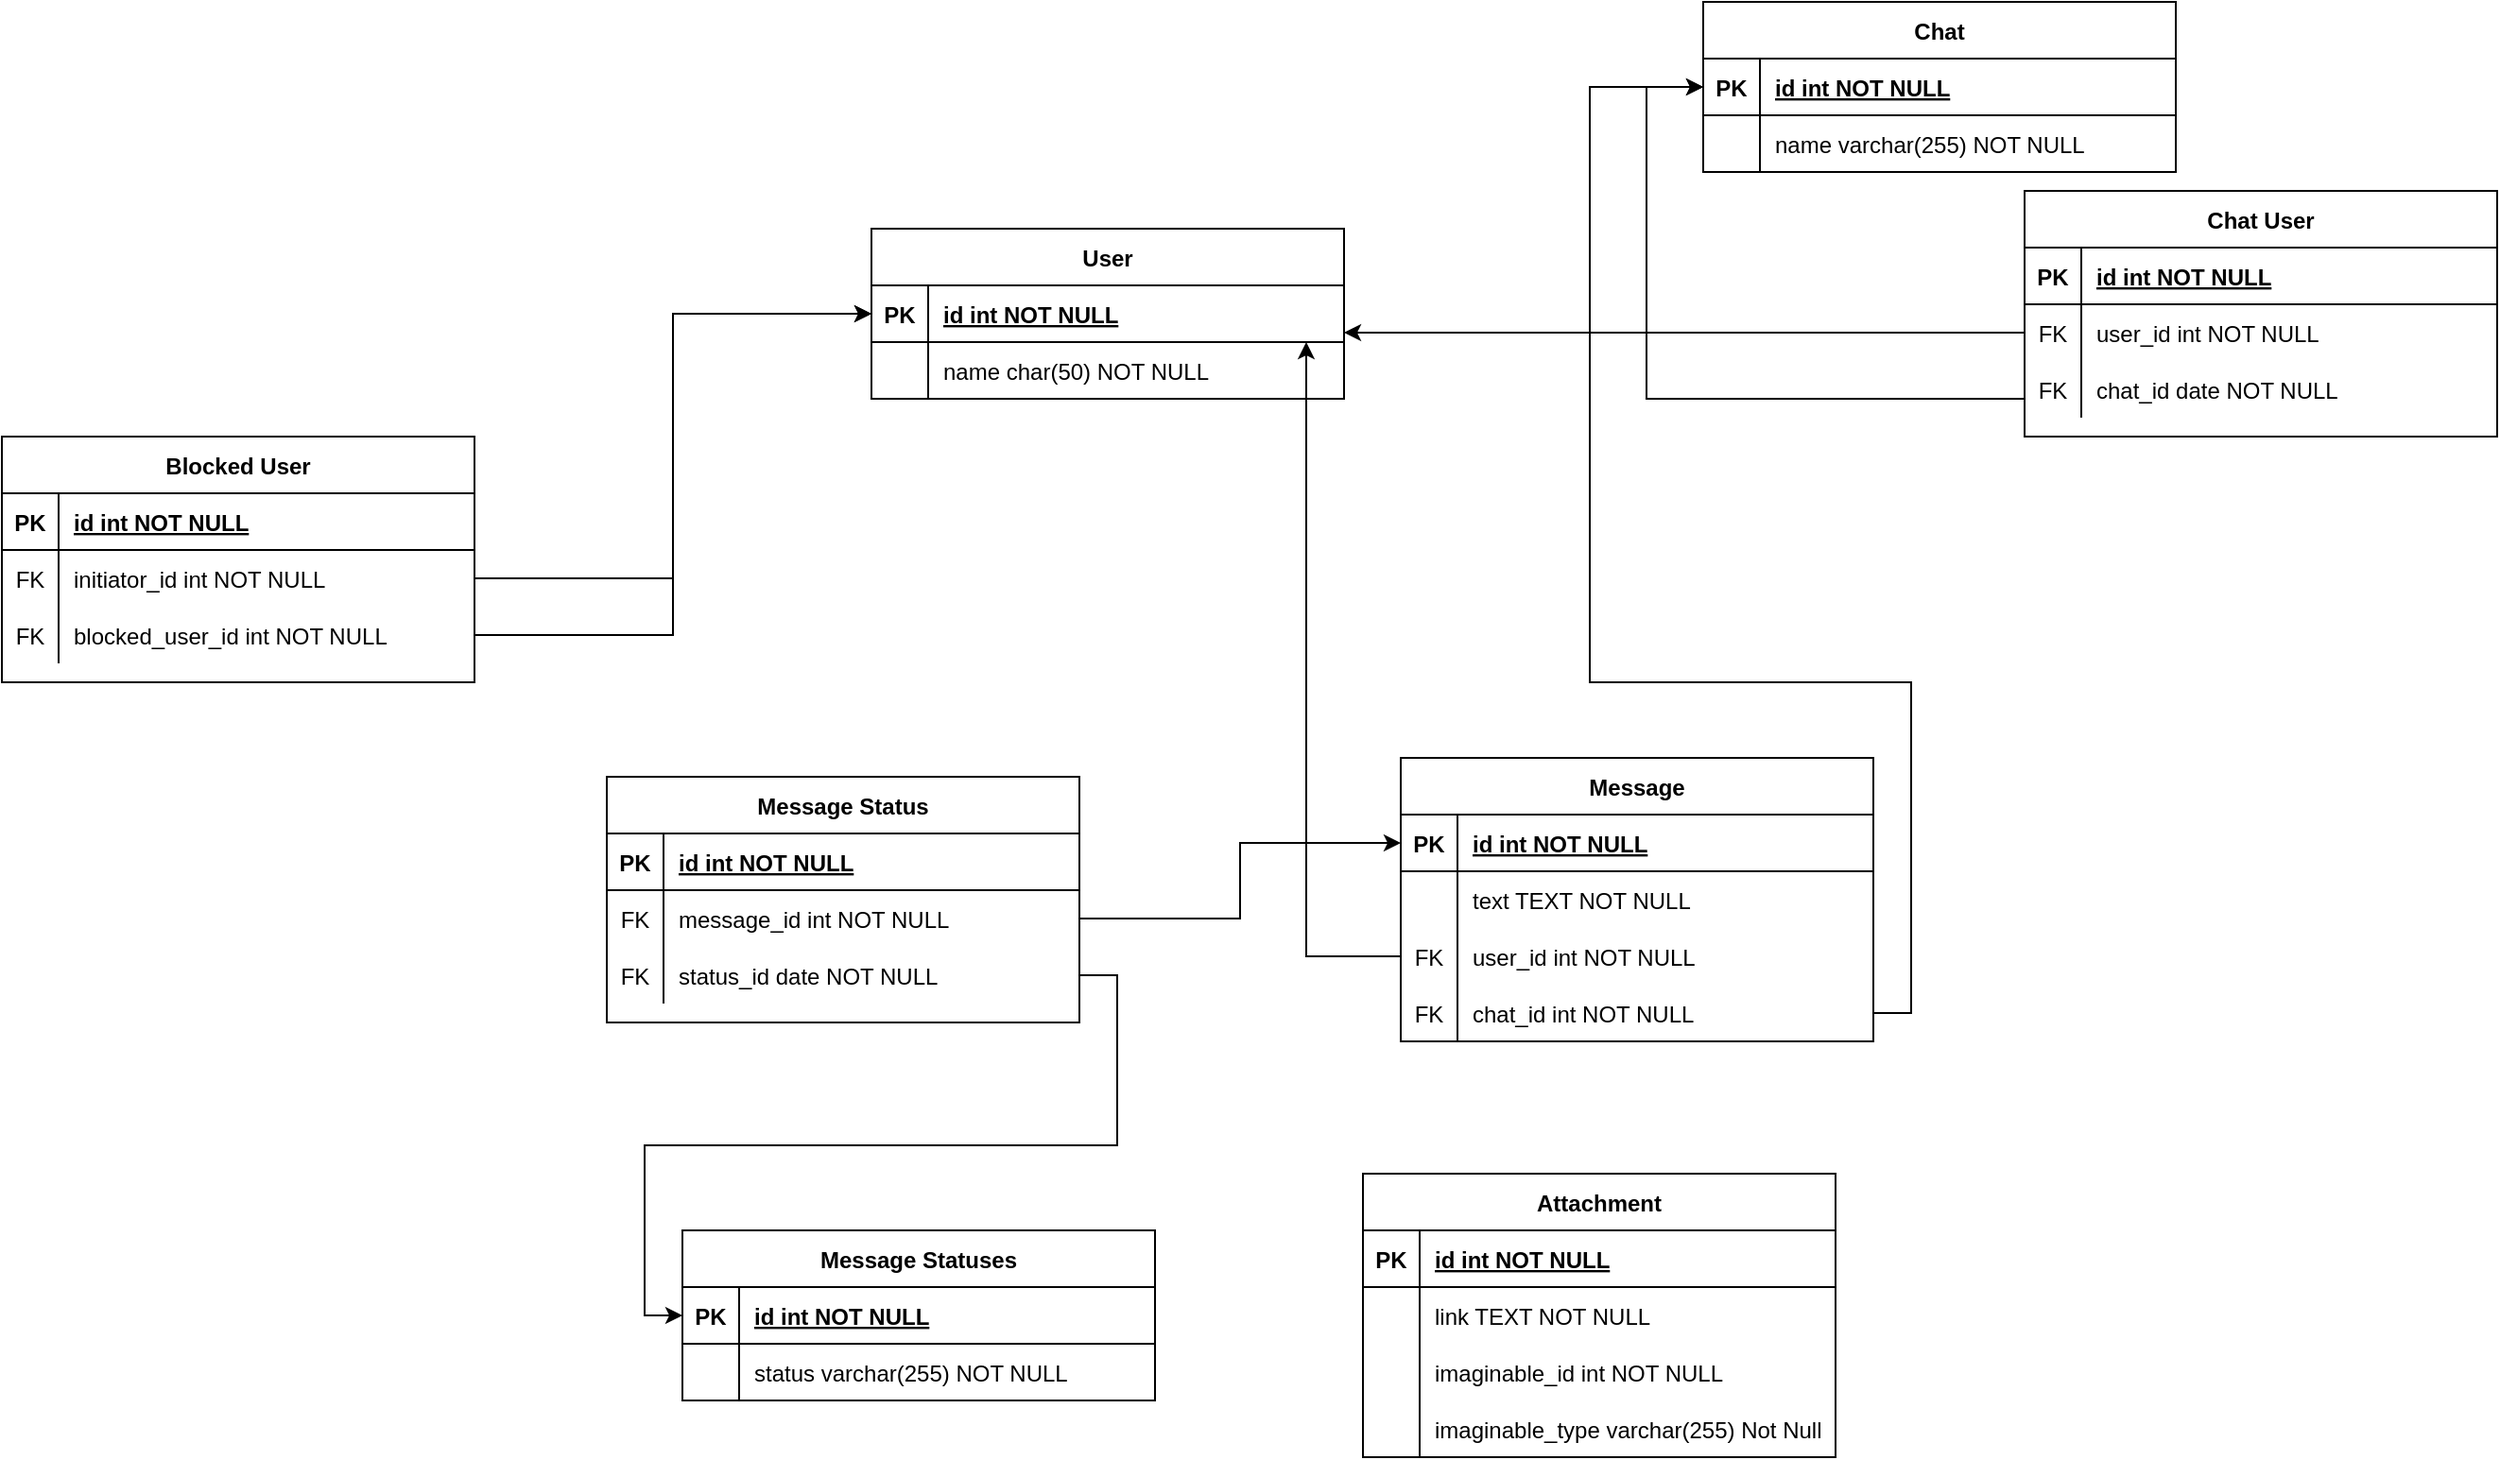 <mxfile version="20.5.1" type="device"><diagram id="R2lEEEUBdFMjLlhIrx00" name="Page-1"><mxGraphModel dx="1600" dy="2267" grid="1" gridSize="10" guides="1" tooltips="1" connect="1" arrows="1" fold="1" page="1" pageScale="1" pageWidth="850" pageHeight="1100" math="0" shadow="0" extFonts="Permanent Marker^https://fonts.googleapis.com/css?family=Permanent+Marker"><root><mxCell id="0"/><mxCell id="1" parent="0"/><mxCell id="C-vyLk0tnHw3VtMMgP7b-2" value="Chat" style="shape=table;startSize=30;container=1;collapsible=1;childLayout=tableLayout;fixedRows=1;rowLines=0;fontStyle=1;align=center;resizeLast=1;" parent="1" vertex="1"><mxGeometry x="670" y="-120" width="250" height="90" as="geometry"/></mxCell><mxCell id="C-vyLk0tnHw3VtMMgP7b-3" value="" style="shape=partialRectangle;collapsible=0;dropTarget=0;pointerEvents=0;fillColor=none;points=[[0,0.5],[1,0.5]];portConstraint=eastwest;top=0;left=0;right=0;bottom=1;" parent="C-vyLk0tnHw3VtMMgP7b-2" vertex="1"><mxGeometry y="30" width="250" height="30" as="geometry"/></mxCell><mxCell id="C-vyLk0tnHw3VtMMgP7b-4" value="PK" style="shape=partialRectangle;overflow=hidden;connectable=0;fillColor=none;top=0;left=0;bottom=0;right=0;fontStyle=1;" parent="C-vyLk0tnHw3VtMMgP7b-3" vertex="1"><mxGeometry width="30" height="30" as="geometry"><mxRectangle width="30" height="30" as="alternateBounds"/></mxGeometry></mxCell><mxCell id="C-vyLk0tnHw3VtMMgP7b-5" value="id int NOT NULL " style="shape=partialRectangle;overflow=hidden;connectable=0;fillColor=none;top=0;left=0;bottom=0;right=0;align=left;spacingLeft=6;fontStyle=5;" parent="C-vyLk0tnHw3VtMMgP7b-3" vertex="1"><mxGeometry x="30" width="220" height="30" as="geometry"><mxRectangle width="220" height="30" as="alternateBounds"/></mxGeometry></mxCell><mxCell id="C-vyLk0tnHw3VtMMgP7b-9" value="" style="shape=partialRectangle;collapsible=0;dropTarget=0;pointerEvents=0;fillColor=none;points=[[0,0.5],[1,0.5]];portConstraint=eastwest;top=0;left=0;right=0;bottom=0;" parent="C-vyLk0tnHw3VtMMgP7b-2" vertex="1"><mxGeometry y="60" width="250" height="30" as="geometry"/></mxCell><mxCell id="C-vyLk0tnHw3VtMMgP7b-10" value="" style="shape=partialRectangle;overflow=hidden;connectable=0;fillColor=none;top=0;left=0;bottom=0;right=0;" parent="C-vyLk0tnHw3VtMMgP7b-9" vertex="1"><mxGeometry width="30" height="30" as="geometry"><mxRectangle width="30" height="30" as="alternateBounds"/></mxGeometry></mxCell><mxCell id="C-vyLk0tnHw3VtMMgP7b-11" value="name varchar(255) NOT NULL" style="shape=partialRectangle;overflow=hidden;connectable=0;fillColor=none;top=0;left=0;bottom=0;right=0;align=left;spacingLeft=6;" parent="C-vyLk0tnHw3VtMMgP7b-9" vertex="1"><mxGeometry x="30" width="220" height="30" as="geometry"><mxRectangle width="220" height="30" as="alternateBounds"/></mxGeometry></mxCell><mxCell id="C-vyLk0tnHw3VtMMgP7b-23" value="User" style="shape=table;startSize=30;container=1;collapsible=1;childLayout=tableLayout;fixedRows=1;rowLines=0;fontStyle=1;align=center;resizeLast=1;" parent="1" vertex="1"><mxGeometry x="230" width="250" height="90" as="geometry"/></mxCell><mxCell id="C-vyLk0tnHw3VtMMgP7b-24" value="" style="shape=partialRectangle;collapsible=0;dropTarget=0;pointerEvents=0;fillColor=none;points=[[0,0.5],[1,0.5]];portConstraint=eastwest;top=0;left=0;right=0;bottom=1;" parent="C-vyLk0tnHw3VtMMgP7b-23" vertex="1"><mxGeometry y="30" width="250" height="30" as="geometry"/></mxCell><mxCell id="C-vyLk0tnHw3VtMMgP7b-25" value="PK" style="shape=partialRectangle;overflow=hidden;connectable=0;fillColor=none;top=0;left=0;bottom=0;right=0;fontStyle=1;" parent="C-vyLk0tnHw3VtMMgP7b-24" vertex="1"><mxGeometry width="30" height="30" as="geometry"><mxRectangle width="30" height="30" as="alternateBounds"/></mxGeometry></mxCell><mxCell id="C-vyLk0tnHw3VtMMgP7b-26" value="id int NOT NULL " style="shape=partialRectangle;overflow=hidden;connectable=0;fillColor=none;top=0;left=0;bottom=0;right=0;align=left;spacingLeft=6;fontStyle=5;" parent="C-vyLk0tnHw3VtMMgP7b-24" vertex="1"><mxGeometry x="30" width="220" height="30" as="geometry"><mxRectangle width="220" height="30" as="alternateBounds"/></mxGeometry></mxCell><mxCell id="C-vyLk0tnHw3VtMMgP7b-27" value="" style="shape=partialRectangle;collapsible=0;dropTarget=0;pointerEvents=0;fillColor=none;points=[[0,0.5],[1,0.5]];portConstraint=eastwest;top=0;left=0;right=0;bottom=0;" parent="C-vyLk0tnHw3VtMMgP7b-23" vertex="1"><mxGeometry y="60" width="250" height="30" as="geometry"/></mxCell><mxCell id="C-vyLk0tnHw3VtMMgP7b-28" value="" style="shape=partialRectangle;overflow=hidden;connectable=0;fillColor=none;top=0;left=0;bottom=0;right=0;" parent="C-vyLk0tnHw3VtMMgP7b-27" vertex="1"><mxGeometry width="30" height="30" as="geometry"><mxRectangle width="30" height="30" as="alternateBounds"/></mxGeometry></mxCell><mxCell id="C-vyLk0tnHw3VtMMgP7b-29" value="name char(50) NOT NULL" style="shape=partialRectangle;overflow=hidden;connectable=0;fillColor=none;top=0;left=0;bottom=0;right=0;align=left;spacingLeft=6;" parent="C-vyLk0tnHw3VtMMgP7b-27" vertex="1"><mxGeometry x="30" width="220" height="30" as="geometry"><mxRectangle width="220" height="30" as="alternateBounds"/></mxGeometry></mxCell><mxCell id="i7AeWYRQq9dMf9Y9R-PE-1" value="Chat User" style="shape=table;startSize=30;container=1;collapsible=1;childLayout=tableLayout;fixedRows=1;rowLines=0;fontStyle=1;align=center;resizeLast=1;" parent="1" vertex="1"><mxGeometry x="840" y="-20" width="250" height="130" as="geometry"/></mxCell><mxCell id="i7AeWYRQq9dMf9Y9R-PE-2" value="" style="shape=partialRectangle;collapsible=0;dropTarget=0;pointerEvents=0;fillColor=none;points=[[0,0.5],[1,0.5]];portConstraint=eastwest;top=0;left=0;right=0;bottom=1;" parent="i7AeWYRQq9dMf9Y9R-PE-1" vertex="1"><mxGeometry y="30" width="250" height="30" as="geometry"/></mxCell><mxCell id="i7AeWYRQq9dMf9Y9R-PE-3" value="PK" style="shape=partialRectangle;overflow=hidden;connectable=0;fillColor=none;top=0;left=0;bottom=0;right=0;fontStyle=1;" parent="i7AeWYRQq9dMf9Y9R-PE-2" vertex="1"><mxGeometry width="30" height="30" as="geometry"><mxRectangle width="30" height="30" as="alternateBounds"/></mxGeometry></mxCell><mxCell id="i7AeWYRQq9dMf9Y9R-PE-4" value="id int NOT NULL " style="shape=partialRectangle;overflow=hidden;connectable=0;fillColor=none;top=0;left=0;bottom=0;right=0;align=left;spacingLeft=6;fontStyle=5;" parent="i7AeWYRQq9dMf9Y9R-PE-2" vertex="1"><mxGeometry x="30" width="220" height="30" as="geometry"><mxRectangle width="220" height="30" as="alternateBounds"/></mxGeometry></mxCell><mxCell id="i7AeWYRQq9dMf9Y9R-PE-5" value="" style="shape=partialRectangle;collapsible=0;dropTarget=0;pointerEvents=0;fillColor=none;points=[[0,0.5],[1,0.5]];portConstraint=eastwest;top=0;left=0;right=0;bottom=0;" parent="i7AeWYRQq9dMf9Y9R-PE-1" vertex="1"><mxGeometry y="60" width="250" height="30" as="geometry"/></mxCell><mxCell id="i7AeWYRQq9dMf9Y9R-PE-6" value="FK" style="shape=partialRectangle;overflow=hidden;connectable=0;fillColor=none;top=0;left=0;bottom=0;right=0;" parent="i7AeWYRQq9dMf9Y9R-PE-5" vertex="1"><mxGeometry width="30" height="30" as="geometry"><mxRectangle width="30" height="30" as="alternateBounds"/></mxGeometry></mxCell><mxCell id="i7AeWYRQq9dMf9Y9R-PE-7" value="user_id int NOT NULL" style="shape=partialRectangle;overflow=hidden;connectable=0;fillColor=none;top=0;left=0;bottom=0;right=0;align=left;spacingLeft=6;" parent="i7AeWYRQq9dMf9Y9R-PE-5" vertex="1"><mxGeometry x="30" width="220" height="30" as="geometry"><mxRectangle width="220" height="30" as="alternateBounds"/></mxGeometry></mxCell><mxCell id="i7AeWYRQq9dMf9Y9R-PE-8" value="" style="shape=partialRectangle;collapsible=0;dropTarget=0;pointerEvents=0;fillColor=none;points=[[0,0.5],[1,0.5]];portConstraint=eastwest;top=0;left=0;right=0;bottom=0;" parent="i7AeWYRQq9dMf9Y9R-PE-1" vertex="1"><mxGeometry y="90" width="250" height="30" as="geometry"/></mxCell><mxCell id="i7AeWYRQq9dMf9Y9R-PE-9" value="FK" style="shape=partialRectangle;overflow=hidden;connectable=0;fillColor=none;top=0;left=0;bottom=0;right=0;" parent="i7AeWYRQq9dMf9Y9R-PE-8" vertex="1"><mxGeometry width="30" height="30" as="geometry"><mxRectangle width="30" height="30" as="alternateBounds"/></mxGeometry></mxCell><mxCell id="i7AeWYRQq9dMf9Y9R-PE-10" value="chat_id date NOT NULL" style="shape=partialRectangle;overflow=hidden;connectable=0;fillColor=none;top=0;left=0;bottom=0;right=0;align=left;spacingLeft=6;" parent="i7AeWYRQq9dMf9Y9R-PE-8" vertex="1"><mxGeometry x="30" width="220" height="30" as="geometry"><mxRectangle width="220" height="30" as="alternateBounds"/></mxGeometry></mxCell><mxCell id="i7AeWYRQq9dMf9Y9R-PE-11" style="edgeStyle=orthogonalEdgeStyle;rounded=0;orthogonalLoop=1;jettySize=auto;html=1;" parent="1" source="i7AeWYRQq9dMf9Y9R-PE-5" edge="1" target="C-vyLk0tnHw3VtMMgP7b-24"><mxGeometry relative="1" as="geometry"><mxPoint x="370" y="160" as="targetPoint"/><Array as="points"><mxPoint x="895" y="45"/></Array></mxGeometry></mxCell><mxCell id="i7AeWYRQq9dMf9Y9R-PE-14" style="edgeStyle=orthogonalEdgeStyle;rounded=0;orthogonalLoop=1;jettySize=auto;html=1;" parent="1" source="i7AeWYRQq9dMf9Y9R-PE-8" target="C-vyLk0tnHw3VtMMgP7b-3" edge="1"><mxGeometry relative="1" as="geometry"><Array as="points"><mxPoint x="810" y="90"/><mxPoint x="640" y="90"/><mxPoint x="640" y="-75"/></Array></mxGeometry></mxCell><mxCell id="i7AeWYRQq9dMf9Y9R-PE-15" value="Message" style="shape=table;startSize=30;container=1;collapsible=1;childLayout=tableLayout;fixedRows=1;rowLines=0;fontStyle=1;align=center;resizeLast=1;" parent="1" vertex="1"><mxGeometry x="510" y="280" width="250" height="150" as="geometry"/></mxCell><mxCell id="i7AeWYRQq9dMf9Y9R-PE-16" value="" style="shape=partialRectangle;collapsible=0;dropTarget=0;pointerEvents=0;fillColor=none;points=[[0,0.5],[1,0.5]];portConstraint=eastwest;top=0;left=0;right=0;bottom=1;" parent="i7AeWYRQq9dMf9Y9R-PE-15" vertex="1"><mxGeometry y="30" width="250" height="30" as="geometry"/></mxCell><mxCell id="i7AeWYRQq9dMf9Y9R-PE-17" value="PK" style="shape=partialRectangle;overflow=hidden;connectable=0;fillColor=none;top=0;left=0;bottom=0;right=0;fontStyle=1;" parent="i7AeWYRQq9dMf9Y9R-PE-16" vertex="1"><mxGeometry width="30" height="30" as="geometry"><mxRectangle width="30" height="30" as="alternateBounds"/></mxGeometry></mxCell><mxCell id="i7AeWYRQq9dMf9Y9R-PE-18" value="id int NOT NULL " style="shape=partialRectangle;overflow=hidden;connectable=0;fillColor=none;top=0;left=0;bottom=0;right=0;align=left;spacingLeft=6;fontStyle=5;" parent="i7AeWYRQq9dMf9Y9R-PE-16" vertex="1"><mxGeometry x="30" width="220" height="30" as="geometry"><mxRectangle width="220" height="30" as="alternateBounds"/></mxGeometry></mxCell><mxCell id="i7AeWYRQq9dMf9Y9R-PE-19" value="" style="shape=partialRectangle;collapsible=0;dropTarget=0;pointerEvents=0;fillColor=none;points=[[0,0.5],[1,0.5]];portConstraint=eastwest;top=0;left=0;right=0;bottom=0;" parent="i7AeWYRQq9dMf9Y9R-PE-15" vertex="1"><mxGeometry y="60" width="250" height="30" as="geometry"/></mxCell><mxCell id="i7AeWYRQq9dMf9Y9R-PE-20" value="" style="shape=partialRectangle;overflow=hidden;connectable=0;fillColor=none;top=0;left=0;bottom=0;right=0;" parent="i7AeWYRQq9dMf9Y9R-PE-19" vertex="1"><mxGeometry width="30" height="30" as="geometry"><mxRectangle width="30" height="30" as="alternateBounds"/></mxGeometry></mxCell><mxCell id="i7AeWYRQq9dMf9Y9R-PE-21" value="text TEXT NOT NULL" style="shape=partialRectangle;overflow=hidden;connectable=0;fillColor=none;top=0;left=0;bottom=0;right=0;align=left;spacingLeft=6;" parent="i7AeWYRQq9dMf9Y9R-PE-19" vertex="1"><mxGeometry x="30" width="220" height="30" as="geometry"><mxRectangle width="220" height="30" as="alternateBounds"/></mxGeometry></mxCell><mxCell id="i7AeWYRQq9dMf9Y9R-PE-45" style="shape=partialRectangle;collapsible=0;dropTarget=0;pointerEvents=0;fillColor=none;points=[[0,0.5],[1,0.5]];portConstraint=eastwest;top=0;left=0;right=0;bottom=0;" parent="i7AeWYRQq9dMf9Y9R-PE-15" vertex="1"><mxGeometry y="90" width="250" height="30" as="geometry"/></mxCell><mxCell id="i7AeWYRQq9dMf9Y9R-PE-46" value="FK" style="shape=partialRectangle;overflow=hidden;connectable=0;fillColor=none;top=0;left=0;bottom=0;right=0;" parent="i7AeWYRQq9dMf9Y9R-PE-45" vertex="1"><mxGeometry width="30" height="30" as="geometry"><mxRectangle width="30" height="30" as="alternateBounds"/></mxGeometry></mxCell><mxCell id="i7AeWYRQq9dMf9Y9R-PE-47" value="user_id int NOT NULL" style="shape=partialRectangle;overflow=hidden;connectable=0;fillColor=none;top=0;left=0;bottom=0;right=0;align=left;spacingLeft=6;" parent="i7AeWYRQq9dMf9Y9R-PE-45" vertex="1"><mxGeometry x="30" width="220" height="30" as="geometry"><mxRectangle width="220" height="30" as="alternateBounds"/></mxGeometry></mxCell><mxCell id="i7AeWYRQq9dMf9Y9R-PE-48" style="shape=partialRectangle;collapsible=0;dropTarget=0;pointerEvents=0;fillColor=none;points=[[0,0.5],[1,0.5]];portConstraint=eastwest;top=0;left=0;right=0;bottom=0;" parent="i7AeWYRQq9dMf9Y9R-PE-15" vertex="1"><mxGeometry y="120" width="250" height="30" as="geometry"/></mxCell><mxCell id="i7AeWYRQq9dMf9Y9R-PE-49" value="FK" style="shape=partialRectangle;overflow=hidden;connectable=0;fillColor=none;top=0;left=0;bottom=0;right=0;" parent="i7AeWYRQq9dMf9Y9R-PE-48" vertex="1"><mxGeometry width="30" height="30" as="geometry"><mxRectangle width="30" height="30" as="alternateBounds"/></mxGeometry></mxCell><mxCell id="i7AeWYRQq9dMf9Y9R-PE-50" value="chat_id int NOT NULL" style="shape=partialRectangle;overflow=hidden;connectable=0;fillColor=none;top=0;left=0;bottom=0;right=0;align=left;spacingLeft=6;" parent="i7AeWYRQq9dMf9Y9R-PE-48" vertex="1"><mxGeometry x="30" width="220" height="30" as="geometry"><mxRectangle width="220" height="30" as="alternateBounds"/></mxGeometry></mxCell><mxCell id="i7AeWYRQq9dMf9Y9R-PE-51" value="Attachment" style="shape=table;startSize=30;container=1;collapsible=1;childLayout=tableLayout;fixedRows=1;rowLines=0;fontStyle=1;align=center;resizeLast=1;" parent="1" vertex="1"><mxGeometry x="490" y="500" width="250" height="150" as="geometry"/></mxCell><mxCell id="i7AeWYRQq9dMf9Y9R-PE-52" value="" style="shape=partialRectangle;collapsible=0;dropTarget=0;pointerEvents=0;fillColor=none;points=[[0,0.5],[1,0.5]];portConstraint=eastwest;top=0;left=0;right=0;bottom=1;" parent="i7AeWYRQq9dMf9Y9R-PE-51" vertex="1"><mxGeometry y="30" width="250" height="30" as="geometry"/></mxCell><mxCell id="i7AeWYRQq9dMf9Y9R-PE-53" value="PK" style="shape=partialRectangle;overflow=hidden;connectable=0;fillColor=none;top=0;left=0;bottom=0;right=0;fontStyle=1;" parent="i7AeWYRQq9dMf9Y9R-PE-52" vertex="1"><mxGeometry width="30" height="30" as="geometry"><mxRectangle width="30" height="30" as="alternateBounds"/></mxGeometry></mxCell><mxCell id="i7AeWYRQq9dMf9Y9R-PE-54" value="id int NOT NULL " style="shape=partialRectangle;overflow=hidden;connectable=0;fillColor=none;top=0;left=0;bottom=0;right=0;align=left;spacingLeft=6;fontStyle=5;" parent="i7AeWYRQq9dMf9Y9R-PE-52" vertex="1"><mxGeometry x="30" width="220" height="30" as="geometry"><mxRectangle width="220" height="30" as="alternateBounds"/></mxGeometry></mxCell><mxCell id="i7AeWYRQq9dMf9Y9R-PE-55" value="" style="shape=partialRectangle;collapsible=0;dropTarget=0;pointerEvents=0;fillColor=none;points=[[0,0.5],[1,0.5]];portConstraint=eastwest;top=0;left=0;right=0;bottom=0;" parent="i7AeWYRQq9dMf9Y9R-PE-51" vertex="1"><mxGeometry y="60" width="250" height="30" as="geometry"/></mxCell><mxCell id="i7AeWYRQq9dMf9Y9R-PE-56" value="" style="shape=partialRectangle;overflow=hidden;connectable=0;fillColor=none;top=0;left=0;bottom=0;right=0;" parent="i7AeWYRQq9dMf9Y9R-PE-55" vertex="1"><mxGeometry width="30" height="30" as="geometry"><mxRectangle width="30" height="30" as="alternateBounds"/></mxGeometry></mxCell><mxCell id="i7AeWYRQq9dMf9Y9R-PE-57" value="link TEXT NOT NULL" style="shape=partialRectangle;overflow=hidden;connectable=0;fillColor=none;top=0;left=0;bottom=0;right=0;align=left;spacingLeft=6;" parent="i7AeWYRQq9dMf9Y9R-PE-55" vertex="1"><mxGeometry x="30" width="220" height="30" as="geometry"><mxRectangle width="220" height="30" as="alternateBounds"/></mxGeometry></mxCell><mxCell id="i7AeWYRQq9dMf9Y9R-PE-58" style="shape=partialRectangle;collapsible=0;dropTarget=0;pointerEvents=0;fillColor=none;points=[[0,0.5],[1,0.5]];portConstraint=eastwest;top=0;left=0;right=0;bottom=0;" parent="i7AeWYRQq9dMf9Y9R-PE-51" vertex="1"><mxGeometry y="90" width="250" height="30" as="geometry"/></mxCell><mxCell id="i7AeWYRQq9dMf9Y9R-PE-59" value="" style="shape=partialRectangle;overflow=hidden;connectable=0;fillColor=none;top=0;left=0;bottom=0;right=0;" parent="i7AeWYRQq9dMf9Y9R-PE-58" vertex="1"><mxGeometry width="30" height="30" as="geometry"><mxRectangle width="30" height="30" as="alternateBounds"/></mxGeometry></mxCell><mxCell id="i7AeWYRQq9dMf9Y9R-PE-60" value="imaginable_id int NOT NULL" style="shape=partialRectangle;overflow=hidden;connectable=0;fillColor=none;top=0;left=0;bottom=0;right=0;align=left;spacingLeft=6;" parent="i7AeWYRQq9dMf9Y9R-PE-58" vertex="1"><mxGeometry x="30" width="220" height="30" as="geometry"><mxRectangle width="220" height="30" as="alternateBounds"/></mxGeometry></mxCell><mxCell id="gNKD0d9x7Gof5XfSSFY5-13" style="shape=partialRectangle;collapsible=0;dropTarget=0;pointerEvents=0;fillColor=none;points=[[0,0.5],[1,0.5]];portConstraint=eastwest;top=0;left=0;right=0;bottom=0;" vertex="1" parent="i7AeWYRQq9dMf9Y9R-PE-51"><mxGeometry y="120" width="250" height="30" as="geometry"/></mxCell><mxCell id="gNKD0d9x7Gof5XfSSFY5-14" style="shape=partialRectangle;overflow=hidden;connectable=0;fillColor=none;top=0;left=0;bottom=0;right=0;" vertex="1" parent="gNKD0d9x7Gof5XfSSFY5-13"><mxGeometry width="30" height="30" as="geometry"><mxRectangle width="30" height="30" as="alternateBounds"/></mxGeometry></mxCell><mxCell id="gNKD0d9x7Gof5XfSSFY5-15" value="imaginable_type varchar(255) Not Null" style="shape=partialRectangle;overflow=hidden;connectable=0;fillColor=none;top=0;left=0;bottom=0;right=0;align=left;spacingLeft=6;" vertex="1" parent="gNKD0d9x7Gof5XfSSFY5-13"><mxGeometry x="30" width="220" height="30" as="geometry"><mxRectangle width="220" height="30" as="alternateBounds"/></mxGeometry></mxCell><mxCell id="i7AeWYRQq9dMf9Y9R-PE-65" style="edgeStyle=orthogonalEdgeStyle;rounded=0;orthogonalLoop=1;jettySize=auto;html=1;" parent="1" source="i7AeWYRQq9dMf9Y9R-PE-45" target="C-vyLk0tnHw3VtMMgP7b-24" edge="1"><mxGeometry relative="1" as="geometry"><Array as="points"><mxPoint x="460" y="365"/><mxPoint x="460" y="160"/></Array></mxGeometry></mxCell><mxCell id="i7AeWYRQq9dMf9Y9R-PE-66" style="edgeStyle=orthogonalEdgeStyle;rounded=0;orthogonalLoop=1;jettySize=auto;html=1;entryX=0;entryY=0.5;entryDx=0;entryDy=0;" parent="1" source="i7AeWYRQq9dMf9Y9R-PE-48" target="C-vyLk0tnHw3VtMMgP7b-3" edge="1"><mxGeometry relative="1" as="geometry"><Array as="points"><mxPoint x="780" y="415"/><mxPoint x="780" y="240"/><mxPoint x="610" y="240"/><mxPoint x="610" y="-75"/></Array></mxGeometry></mxCell><mxCell id="i7AeWYRQq9dMf9Y9R-PE-67" value="Message Statuses" style="shape=table;startSize=30;container=1;collapsible=1;childLayout=tableLayout;fixedRows=1;rowLines=0;fontStyle=1;align=center;resizeLast=1;" parent="1" vertex="1"><mxGeometry x="130" y="530" width="250" height="90" as="geometry"/></mxCell><mxCell id="i7AeWYRQq9dMf9Y9R-PE-68" value="" style="shape=partialRectangle;collapsible=0;dropTarget=0;pointerEvents=0;fillColor=none;points=[[0,0.5],[1,0.5]];portConstraint=eastwest;top=0;left=0;right=0;bottom=1;" parent="i7AeWYRQq9dMf9Y9R-PE-67" vertex="1"><mxGeometry y="30" width="250" height="30" as="geometry"/></mxCell><mxCell id="i7AeWYRQq9dMf9Y9R-PE-69" value="PK" style="shape=partialRectangle;overflow=hidden;connectable=0;fillColor=none;top=0;left=0;bottom=0;right=0;fontStyle=1;" parent="i7AeWYRQq9dMf9Y9R-PE-68" vertex="1"><mxGeometry width="30" height="30" as="geometry"><mxRectangle width="30" height="30" as="alternateBounds"/></mxGeometry></mxCell><mxCell id="i7AeWYRQq9dMf9Y9R-PE-70" value="id int NOT NULL " style="shape=partialRectangle;overflow=hidden;connectable=0;fillColor=none;top=0;left=0;bottom=0;right=0;align=left;spacingLeft=6;fontStyle=5;" parent="i7AeWYRQq9dMf9Y9R-PE-68" vertex="1"><mxGeometry x="30" width="220" height="30" as="geometry"><mxRectangle width="220" height="30" as="alternateBounds"/></mxGeometry></mxCell><mxCell id="i7AeWYRQq9dMf9Y9R-PE-71" value="" style="shape=partialRectangle;collapsible=0;dropTarget=0;pointerEvents=0;fillColor=none;points=[[0,0.5],[1,0.5]];portConstraint=eastwest;top=0;left=0;right=0;bottom=0;" parent="i7AeWYRQq9dMf9Y9R-PE-67" vertex="1"><mxGeometry y="60" width="250" height="30" as="geometry"/></mxCell><mxCell id="i7AeWYRQq9dMf9Y9R-PE-72" value="" style="shape=partialRectangle;overflow=hidden;connectable=0;fillColor=none;top=0;left=0;bottom=0;right=0;" parent="i7AeWYRQq9dMf9Y9R-PE-71" vertex="1"><mxGeometry width="30" height="30" as="geometry"><mxRectangle width="30" height="30" as="alternateBounds"/></mxGeometry></mxCell><mxCell id="i7AeWYRQq9dMf9Y9R-PE-73" value="status varchar(255) NOT NULL" style="shape=partialRectangle;overflow=hidden;connectable=0;fillColor=none;top=0;left=0;bottom=0;right=0;align=left;spacingLeft=6;" parent="i7AeWYRQq9dMf9Y9R-PE-71" vertex="1"><mxGeometry x="30" width="220" height="30" as="geometry"><mxRectangle width="220" height="30" as="alternateBounds"/></mxGeometry></mxCell><mxCell id="i7AeWYRQq9dMf9Y9R-PE-80" style="edgeStyle=orthogonalEdgeStyle;rounded=0;orthogonalLoop=1;jettySize=auto;html=1;" parent="1" target="i7AeWYRQq9dMf9Y9R-PE-16" edge="1"><mxGeometry relative="1" as="geometry"/></mxCell><mxCell id="i7AeWYRQq9dMf9Y9R-PE-102" value="Blocked User" style="shape=table;startSize=30;container=1;collapsible=1;childLayout=tableLayout;fixedRows=1;rowLines=0;fontStyle=1;align=center;resizeLast=1;" parent="1" vertex="1"><mxGeometry x="-230" y="110" width="250" height="130" as="geometry"/></mxCell><mxCell id="i7AeWYRQq9dMf9Y9R-PE-103" value="" style="shape=partialRectangle;collapsible=0;dropTarget=0;pointerEvents=0;fillColor=none;points=[[0,0.5],[1,0.5]];portConstraint=eastwest;top=0;left=0;right=0;bottom=1;" parent="i7AeWYRQq9dMf9Y9R-PE-102" vertex="1"><mxGeometry y="30" width="250" height="30" as="geometry"/></mxCell><mxCell id="i7AeWYRQq9dMf9Y9R-PE-104" value="PK" style="shape=partialRectangle;overflow=hidden;connectable=0;fillColor=none;top=0;left=0;bottom=0;right=0;fontStyle=1;" parent="i7AeWYRQq9dMf9Y9R-PE-103" vertex="1"><mxGeometry width="30" height="30" as="geometry"><mxRectangle width="30" height="30" as="alternateBounds"/></mxGeometry></mxCell><mxCell id="i7AeWYRQq9dMf9Y9R-PE-105" value="id int NOT NULL " style="shape=partialRectangle;overflow=hidden;connectable=0;fillColor=none;top=0;left=0;bottom=0;right=0;align=left;spacingLeft=6;fontStyle=5;" parent="i7AeWYRQq9dMf9Y9R-PE-103" vertex="1"><mxGeometry x="30" width="220" height="30" as="geometry"><mxRectangle width="220" height="30" as="alternateBounds"/></mxGeometry></mxCell><mxCell id="i7AeWYRQq9dMf9Y9R-PE-106" value="" style="shape=partialRectangle;collapsible=0;dropTarget=0;pointerEvents=0;fillColor=none;points=[[0,0.5],[1,0.5]];portConstraint=eastwest;top=0;left=0;right=0;bottom=0;" parent="i7AeWYRQq9dMf9Y9R-PE-102" vertex="1"><mxGeometry y="60" width="250" height="30" as="geometry"/></mxCell><mxCell id="i7AeWYRQq9dMf9Y9R-PE-107" value="FK" style="shape=partialRectangle;overflow=hidden;connectable=0;fillColor=none;top=0;left=0;bottom=0;right=0;" parent="i7AeWYRQq9dMf9Y9R-PE-106" vertex="1"><mxGeometry width="30" height="30" as="geometry"><mxRectangle width="30" height="30" as="alternateBounds"/></mxGeometry></mxCell><mxCell id="i7AeWYRQq9dMf9Y9R-PE-108" value="initiator_id int NOT NULL" style="shape=partialRectangle;overflow=hidden;connectable=0;fillColor=none;top=0;left=0;bottom=0;right=0;align=left;spacingLeft=6;" parent="i7AeWYRQq9dMf9Y9R-PE-106" vertex="1"><mxGeometry x="30" width="220" height="30" as="geometry"><mxRectangle width="220" height="30" as="alternateBounds"/></mxGeometry></mxCell><mxCell id="i7AeWYRQq9dMf9Y9R-PE-109" value="" style="shape=partialRectangle;collapsible=0;dropTarget=0;pointerEvents=0;fillColor=none;points=[[0,0.5],[1,0.5]];portConstraint=eastwest;top=0;left=0;right=0;bottom=0;" parent="i7AeWYRQq9dMf9Y9R-PE-102" vertex="1"><mxGeometry y="90" width="250" height="30" as="geometry"/></mxCell><mxCell id="i7AeWYRQq9dMf9Y9R-PE-110" value="FK" style="shape=partialRectangle;overflow=hidden;connectable=0;fillColor=none;top=0;left=0;bottom=0;right=0;" parent="i7AeWYRQq9dMf9Y9R-PE-109" vertex="1"><mxGeometry width="30" height="30" as="geometry"><mxRectangle width="30" height="30" as="alternateBounds"/></mxGeometry></mxCell><mxCell id="i7AeWYRQq9dMf9Y9R-PE-111" value="blocked_user_id int NOT NULL" style="shape=partialRectangle;overflow=hidden;connectable=0;fillColor=none;top=0;left=0;bottom=0;right=0;align=left;spacingLeft=6;" parent="i7AeWYRQq9dMf9Y9R-PE-109" vertex="1"><mxGeometry x="30" width="220" height="30" as="geometry"><mxRectangle width="220" height="30" as="alternateBounds"/></mxGeometry></mxCell><mxCell id="i7AeWYRQq9dMf9Y9R-PE-112" style="edgeStyle=orthogonalEdgeStyle;rounded=0;orthogonalLoop=1;jettySize=auto;html=1;" parent="1" source="i7AeWYRQq9dMf9Y9R-PE-106" target="C-vyLk0tnHw3VtMMgP7b-24" edge="1"><mxGeometry relative="1" as="geometry"/></mxCell><mxCell id="i7AeWYRQq9dMf9Y9R-PE-113" style="edgeStyle=orthogonalEdgeStyle;rounded=0;orthogonalLoop=1;jettySize=auto;html=1;" parent="1" source="i7AeWYRQq9dMf9Y9R-PE-109" target="C-vyLk0tnHw3VtMMgP7b-24" edge="1"><mxGeometry relative="1" as="geometry"/></mxCell><mxCell id="gNKD0d9x7Gof5XfSSFY5-1" value="Message Status" style="shape=table;startSize=30;container=1;collapsible=1;childLayout=tableLayout;fixedRows=1;rowLines=0;fontStyle=1;align=center;resizeLast=1;" vertex="1" parent="1"><mxGeometry x="90" y="290" width="250" height="130" as="geometry"/></mxCell><mxCell id="gNKD0d9x7Gof5XfSSFY5-2" value="" style="shape=partialRectangle;collapsible=0;dropTarget=0;pointerEvents=0;fillColor=none;points=[[0,0.5],[1,0.5]];portConstraint=eastwest;top=0;left=0;right=0;bottom=1;" vertex="1" parent="gNKD0d9x7Gof5XfSSFY5-1"><mxGeometry y="30" width="250" height="30" as="geometry"/></mxCell><mxCell id="gNKD0d9x7Gof5XfSSFY5-3" value="PK" style="shape=partialRectangle;overflow=hidden;connectable=0;fillColor=none;top=0;left=0;bottom=0;right=0;fontStyle=1;" vertex="1" parent="gNKD0d9x7Gof5XfSSFY5-2"><mxGeometry width="30" height="30" as="geometry"><mxRectangle width="30" height="30" as="alternateBounds"/></mxGeometry></mxCell><mxCell id="gNKD0d9x7Gof5XfSSFY5-4" value="id int NOT NULL " style="shape=partialRectangle;overflow=hidden;connectable=0;fillColor=none;top=0;left=0;bottom=0;right=0;align=left;spacingLeft=6;fontStyle=5;" vertex="1" parent="gNKD0d9x7Gof5XfSSFY5-2"><mxGeometry x="30" width="220" height="30" as="geometry"><mxRectangle width="220" height="30" as="alternateBounds"/></mxGeometry></mxCell><mxCell id="gNKD0d9x7Gof5XfSSFY5-5" value="" style="shape=partialRectangle;collapsible=0;dropTarget=0;pointerEvents=0;fillColor=none;points=[[0,0.5],[1,0.5]];portConstraint=eastwest;top=0;left=0;right=0;bottom=0;" vertex="1" parent="gNKD0d9x7Gof5XfSSFY5-1"><mxGeometry y="60" width="250" height="30" as="geometry"/></mxCell><mxCell id="gNKD0d9x7Gof5XfSSFY5-6" value="FK" style="shape=partialRectangle;overflow=hidden;connectable=0;fillColor=none;top=0;left=0;bottom=0;right=0;" vertex="1" parent="gNKD0d9x7Gof5XfSSFY5-5"><mxGeometry width="30" height="30" as="geometry"><mxRectangle width="30" height="30" as="alternateBounds"/></mxGeometry></mxCell><mxCell id="gNKD0d9x7Gof5XfSSFY5-7" value="message_id int NOT NULL" style="shape=partialRectangle;overflow=hidden;connectable=0;fillColor=none;top=0;left=0;bottom=0;right=0;align=left;spacingLeft=6;" vertex="1" parent="gNKD0d9x7Gof5XfSSFY5-5"><mxGeometry x="30" width="220" height="30" as="geometry"><mxRectangle width="220" height="30" as="alternateBounds"/></mxGeometry></mxCell><mxCell id="gNKD0d9x7Gof5XfSSFY5-8" value="" style="shape=partialRectangle;collapsible=0;dropTarget=0;pointerEvents=0;fillColor=none;points=[[0,0.5],[1,0.5]];portConstraint=eastwest;top=0;left=0;right=0;bottom=0;" vertex="1" parent="gNKD0d9x7Gof5XfSSFY5-1"><mxGeometry y="90" width="250" height="30" as="geometry"/></mxCell><mxCell id="gNKD0d9x7Gof5XfSSFY5-9" value="FK" style="shape=partialRectangle;overflow=hidden;connectable=0;fillColor=none;top=0;left=0;bottom=0;right=0;" vertex="1" parent="gNKD0d9x7Gof5XfSSFY5-8"><mxGeometry width="30" height="30" as="geometry"><mxRectangle width="30" height="30" as="alternateBounds"/></mxGeometry></mxCell><mxCell id="gNKD0d9x7Gof5XfSSFY5-10" value="status_id date NOT NULL" style="shape=partialRectangle;overflow=hidden;connectable=0;fillColor=none;top=0;left=0;bottom=0;right=0;align=left;spacingLeft=6;" vertex="1" parent="gNKD0d9x7Gof5XfSSFY5-8"><mxGeometry x="30" width="220" height="30" as="geometry"><mxRectangle width="220" height="30" as="alternateBounds"/></mxGeometry></mxCell><mxCell id="gNKD0d9x7Gof5XfSSFY5-11" style="edgeStyle=orthogonalEdgeStyle;rounded=0;orthogonalLoop=1;jettySize=auto;html=1;entryX=0;entryY=0.5;entryDx=0;entryDy=0;" edge="1" parent="1" source="gNKD0d9x7Gof5XfSSFY5-8" target="i7AeWYRQq9dMf9Y9R-PE-68"><mxGeometry relative="1" as="geometry"/></mxCell><mxCell id="gNKD0d9x7Gof5XfSSFY5-12" style="edgeStyle=orthogonalEdgeStyle;rounded=0;orthogonalLoop=1;jettySize=auto;html=1;" edge="1" parent="1" source="gNKD0d9x7Gof5XfSSFY5-5" target="i7AeWYRQq9dMf9Y9R-PE-16"><mxGeometry relative="1" as="geometry"/></mxCell></root></mxGraphModel></diagram></mxfile>
